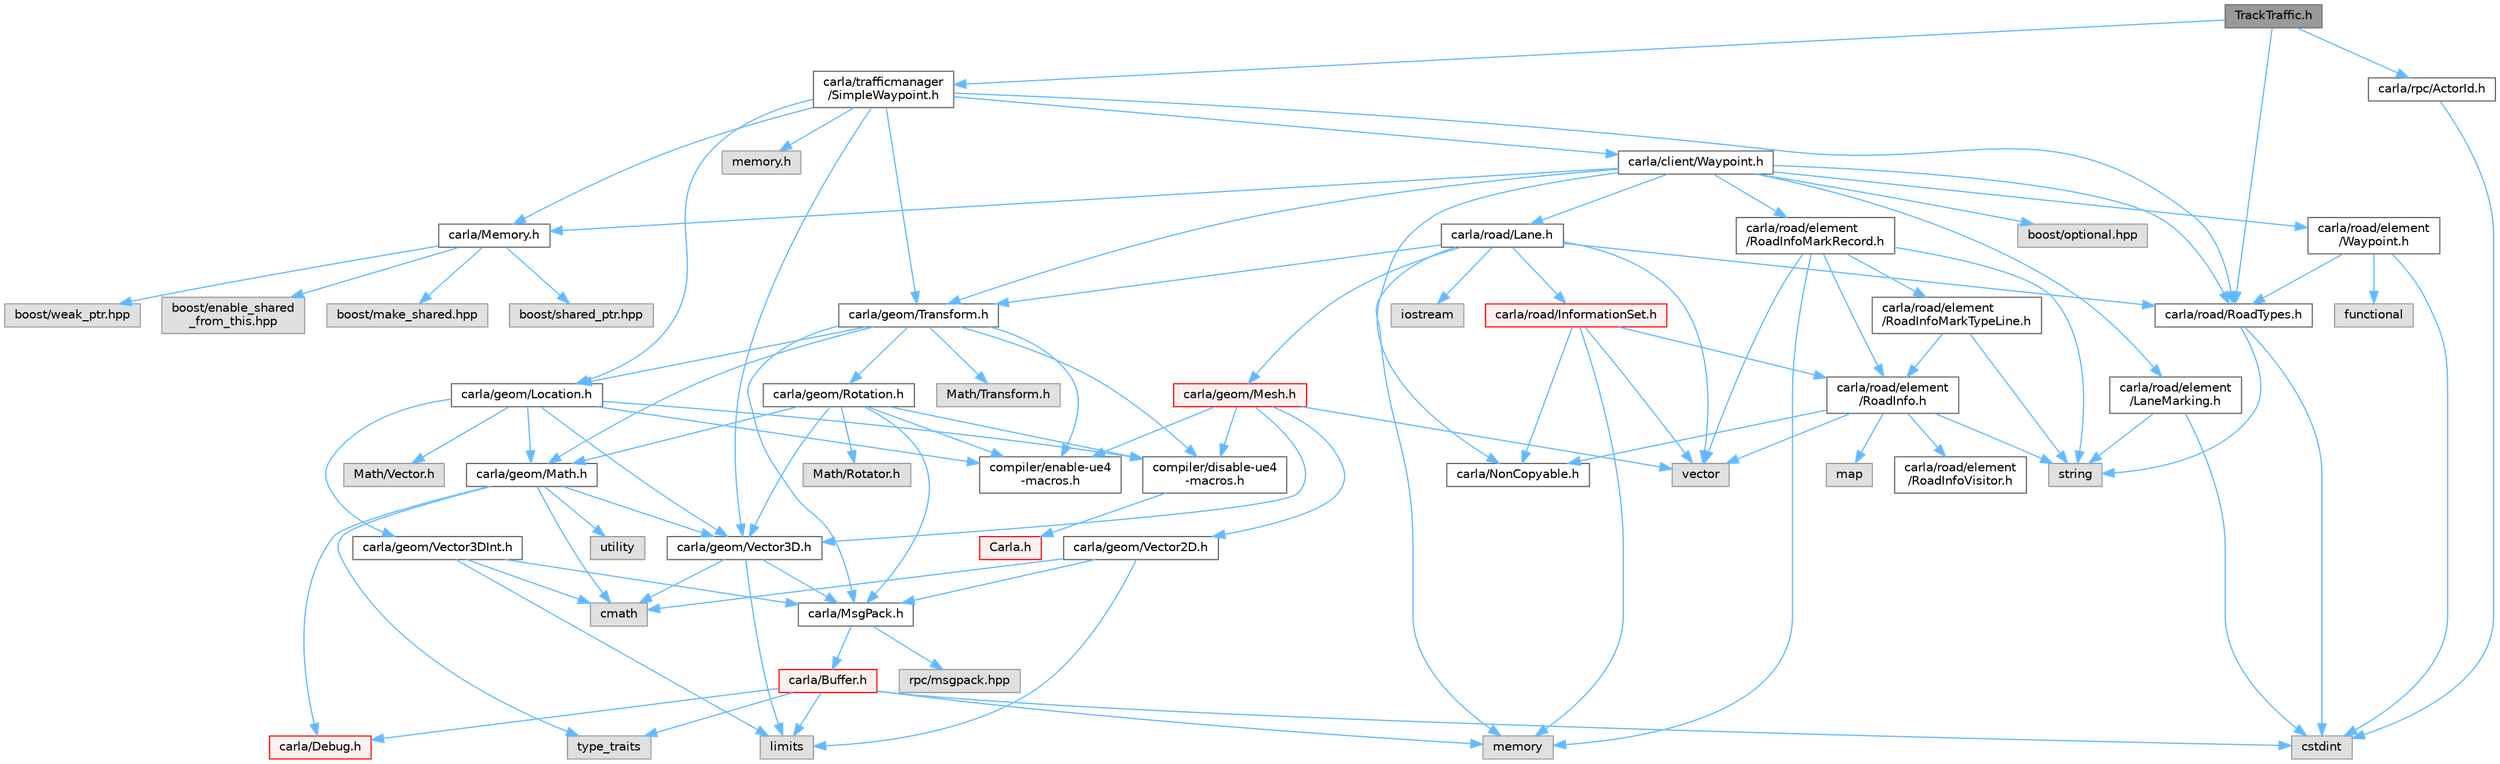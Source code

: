 digraph "TrackTraffic.h"
{
 // INTERACTIVE_SVG=YES
 // LATEX_PDF_SIZE
  bgcolor="transparent";
  edge [fontname=Helvetica,fontsize=10,labelfontname=Helvetica,labelfontsize=10];
  node [fontname=Helvetica,fontsize=10,shape=box,height=0.2,width=0.4];
  Node1 [id="Node000001",label="TrackTraffic.h",height=0.2,width=0.4,color="gray40", fillcolor="grey60", style="filled", fontcolor="black",tooltip=" "];
  Node1 -> Node2 [id="edge1_Node000001_Node000002",color="steelblue1",style="solid",tooltip=" "];
  Node2 [id="Node000002",label="carla/road/RoadTypes.h",height=0.2,width=0.4,color="grey40", fillcolor="white", style="filled",URL="$d6/dbb/RoadTypes_8h.html",tooltip=" "];
  Node2 -> Node3 [id="edge2_Node000002_Node000003",color="steelblue1",style="solid",tooltip=" "];
  Node3 [id="Node000003",label="cstdint",height=0.2,width=0.4,color="grey60", fillcolor="#E0E0E0", style="filled",tooltip=" "];
  Node2 -> Node4 [id="edge3_Node000002_Node000004",color="steelblue1",style="solid",tooltip=" "];
  Node4 [id="Node000004",label="string",height=0.2,width=0.4,color="grey60", fillcolor="#E0E0E0", style="filled",tooltip=" "];
  Node1 -> Node5 [id="edge4_Node000001_Node000005",color="steelblue1",style="solid",tooltip=" "];
  Node5 [id="Node000005",label="carla/rpc/ActorId.h",height=0.2,width=0.4,color="grey40", fillcolor="white", style="filled",URL="$d3/d89/ActorId_8h.html",tooltip=" "];
  Node5 -> Node3 [id="edge5_Node000005_Node000003",color="steelblue1",style="solid",tooltip=" "];
  Node1 -> Node6 [id="edge6_Node000001_Node000006",color="steelblue1",style="solid",tooltip=" "];
  Node6 [id="Node000006",label="carla/trafficmanager\l/SimpleWaypoint.h",height=0.2,width=0.4,color="grey40", fillcolor="white", style="filled",URL="$d7/dd3/SimpleWaypoint_8h.html",tooltip=" "];
  Node6 -> Node7 [id="edge7_Node000006_Node000007",color="steelblue1",style="solid",tooltip=" "];
  Node7 [id="Node000007",label="memory.h",height=0.2,width=0.4,color="grey60", fillcolor="#E0E0E0", style="filled",tooltip=" "];
  Node6 -> Node8 [id="edge8_Node000006_Node000008",color="steelblue1",style="solid",tooltip=" "];
  Node8 [id="Node000008",label="carla/client/Waypoint.h",height=0.2,width=0.4,color="grey40", fillcolor="white", style="filled",URL="$d0/d47/client_2Waypoint_8h.html",tooltip=" "];
  Node8 -> Node9 [id="edge9_Node000008_Node000009",color="steelblue1",style="solid",tooltip=" "];
  Node9 [id="Node000009",label="carla/Memory.h",height=0.2,width=0.4,color="grey40", fillcolor="white", style="filled",URL="$de/d5c/Memory_8h.html",tooltip=" "];
  Node9 -> Node10 [id="edge10_Node000009_Node000010",color="steelblue1",style="solid",tooltip=" "];
  Node10 [id="Node000010",label="boost/enable_shared\l_from_this.hpp",height=0.2,width=0.4,color="grey60", fillcolor="#E0E0E0", style="filled",tooltip=" "];
  Node9 -> Node11 [id="edge11_Node000009_Node000011",color="steelblue1",style="solid",tooltip=" "];
  Node11 [id="Node000011",label="boost/make_shared.hpp",height=0.2,width=0.4,color="grey60", fillcolor="#E0E0E0", style="filled",tooltip=" "];
  Node9 -> Node12 [id="edge12_Node000009_Node000012",color="steelblue1",style="solid",tooltip=" "];
  Node12 [id="Node000012",label="boost/shared_ptr.hpp",height=0.2,width=0.4,color="grey60", fillcolor="#E0E0E0", style="filled",tooltip=" "];
  Node9 -> Node13 [id="edge13_Node000009_Node000013",color="steelblue1",style="solid",tooltip=" "];
  Node13 [id="Node000013",label="boost/weak_ptr.hpp",height=0.2,width=0.4,color="grey60", fillcolor="#E0E0E0", style="filled",tooltip=" "];
  Node8 -> Node14 [id="edge14_Node000008_Node000014",color="steelblue1",style="solid",tooltip=" "];
  Node14 [id="Node000014",label="carla/NonCopyable.h",height=0.2,width=0.4,color="grey40", fillcolor="white", style="filled",URL="$d4/dd8/LibCarla_2source_2carla_2NonCopyable_8h.html",tooltip=" "];
  Node8 -> Node15 [id="edge15_Node000008_Node000015",color="steelblue1",style="solid",tooltip=" "];
  Node15 [id="Node000015",label="carla/geom/Transform.h",height=0.2,width=0.4,color="grey40", fillcolor="white", style="filled",URL="$de/d17/geom_2Transform_8h.html",tooltip=" "];
  Node15 -> Node16 [id="edge16_Node000015_Node000016",color="steelblue1",style="solid",tooltip=" "];
  Node16 [id="Node000016",label="carla/MsgPack.h",height=0.2,width=0.4,color="grey40", fillcolor="white", style="filled",URL="$d9/d6f/MsgPack_8h.html",tooltip=" "];
  Node16 -> Node17 [id="edge17_Node000016_Node000017",color="steelblue1",style="solid",tooltip=" "];
  Node17 [id="Node000017",label="carla/Buffer.h",height=0.2,width=0.4,color="red", fillcolor="#FFF0F0", style="filled",URL="$d2/dda/carla_2Buffer_8h.html",tooltip=" "];
  Node17 -> Node18 [id="edge18_Node000017_Node000018",color="steelblue1",style="solid",tooltip=" "];
  Node18 [id="Node000018",label="carla/Debug.h",height=0.2,width=0.4,color="red", fillcolor="#FFF0F0", style="filled",URL="$d4/deb/Debug_8h.html",tooltip=" "];
  Node17 -> Node3 [id="edge19_Node000017_Node000003",color="steelblue1",style="solid",tooltip=" "];
  Node17 -> Node26 [id="edge20_Node000017_Node000026",color="steelblue1",style="solid",tooltip=" "];
  Node26 [id="Node000026",label="limits",height=0.2,width=0.4,color="grey60", fillcolor="#E0E0E0", style="filled",tooltip=" "];
  Node17 -> Node27 [id="edge21_Node000017_Node000027",color="steelblue1",style="solid",tooltip=" "];
  Node27 [id="Node000027",label="memory",height=0.2,width=0.4,color="grey60", fillcolor="#E0E0E0", style="filled",tooltip=" "];
  Node17 -> Node28 [id="edge22_Node000017_Node000028",color="steelblue1",style="solid",tooltip=" "];
  Node28 [id="Node000028",label="type_traits",height=0.2,width=0.4,color="grey60", fillcolor="#E0E0E0", style="filled",tooltip=" "];
  Node16 -> Node29 [id="edge23_Node000016_Node000029",color="steelblue1",style="solid",tooltip=" "];
  Node29 [id="Node000029",label="rpc/msgpack.hpp",height=0.2,width=0.4,color="grey60", fillcolor="#E0E0E0", style="filled",tooltip=" "];
  Node15 -> Node30 [id="edge24_Node000015_Node000030",color="steelblue1",style="solid",tooltip=" "];
  Node30 [id="Node000030",label="carla/geom/Location.h",height=0.2,width=0.4,color="grey40", fillcolor="white", style="filled",URL="$d9/d8b/geom_2Location_8h.html",tooltip=" "];
  Node30 -> Node31 [id="edge25_Node000030_Node000031",color="steelblue1",style="solid",tooltip=" "];
  Node31 [id="Node000031",label="carla/geom/Vector3D.h",height=0.2,width=0.4,color="grey40", fillcolor="white", style="filled",URL="$de/d70/geom_2Vector3D_8h.html",tooltip=" "];
  Node31 -> Node16 [id="edge26_Node000031_Node000016",color="steelblue1",style="solid",tooltip=" "];
  Node31 -> Node32 [id="edge27_Node000031_Node000032",color="steelblue1",style="solid",tooltip=" "];
  Node32 [id="Node000032",label="cmath",height=0.2,width=0.4,color="grey60", fillcolor="#E0E0E0", style="filled",tooltip=" "];
  Node31 -> Node26 [id="edge28_Node000031_Node000026",color="steelblue1",style="solid",tooltip=" "];
  Node30 -> Node33 [id="edge29_Node000030_Node000033",color="steelblue1",style="solid",tooltip=" "];
  Node33 [id="Node000033",label="carla/geom/Vector3DInt.h",height=0.2,width=0.4,color="grey40", fillcolor="white", style="filled",URL="$d1/da4/Vector3DInt_8h.html",tooltip=" "];
  Node33 -> Node16 [id="edge30_Node000033_Node000016",color="steelblue1",style="solid",tooltip=" "];
  Node33 -> Node32 [id="edge31_Node000033_Node000032",color="steelblue1",style="solid",tooltip=" "];
  Node33 -> Node26 [id="edge32_Node000033_Node000026",color="steelblue1",style="solid",tooltip=" "];
  Node30 -> Node34 [id="edge33_Node000030_Node000034",color="steelblue1",style="solid",tooltip=" "];
  Node34 [id="Node000034",label="carla/geom/Math.h",height=0.2,width=0.4,color="grey40", fillcolor="white", style="filled",URL="$db/d8a/Math_8h.html",tooltip=" "];
  Node34 -> Node18 [id="edge34_Node000034_Node000018",color="steelblue1",style="solid",tooltip=" "];
  Node34 -> Node31 [id="edge35_Node000034_Node000031",color="steelblue1",style="solid",tooltip=" "];
  Node34 -> Node32 [id="edge36_Node000034_Node000032",color="steelblue1",style="solid",tooltip=" "];
  Node34 -> Node28 [id="edge37_Node000034_Node000028",color="steelblue1",style="solid",tooltip=" "];
  Node34 -> Node35 [id="edge38_Node000034_Node000035",color="steelblue1",style="solid",tooltip=" "];
  Node35 [id="Node000035",label="utility",height=0.2,width=0.4,color="grey60", fillcolor="#E0E0E0", style="filled",tooltip=" "];
  Node30 -> Node36 [id="edge39_Node000030_Node000036",color="steelblue1",style="solid",tooltip=" "];
  Node36 [id="Node000036",label="compiler/enable-ue4\l-macros.h",height=0.2,width=0.4,color="grey40", fillcolor="white", style="filled",URL="$d9/da2/enable-ue4-macros_8h.html",tooltip=" "];
  Node30 -> Node37 [id="edge40_Node000030_Node000037",color="steelblue1",style="solid",tooltip=" "];
  Node37 [id="Node000037",label="Math/Vector.h",height=0.2,width=0.4,color="grey60", fillcolor="#E0E0E0", style="filled",tooltip=" "];
  Node30 -> Node38 [id="edge41_Node000030_Node000038",color="steelblue1",style="solid",tooltip=" "];
  Node38 [id="Node000038",label="compiler/disable-ue4\l-macros.h",height=0.2,width=0.4,color="grey40", fillcolor="white", style="filled",URL="$d2/d02/disable-ue4-macros_8h.html",tooltip=" "];
  Node38 -> Node39 [id="edge42_Node000038_Node000039",color="steelblue1",style="solid",tooltip=" "];
  Node39 [id="Node000039",label="Carla.h",height=0.2,width=0.4,color="red", fillcolor="#FFF0F0", style="filled",URL="$d7/d7d/Carla_8h.html",tooltip=" "];
  Node15 -> Node34 [id="edge43_Node000015_Node000034",color="steelblue1",style="solid",tooltip=" "];
  Node15 -> Node43 [id="edge44_Node000015_Node000043",color="steelblue1",style="solid",tooltip=" "];
  Node43 [id="Node000043",label="carla/geom/Rotation.h",height=0.2,width=0.4,color="grey40", fillcolor="white", style="filled",URL="$d0/d8f/Rotation_8h.html",tooltip=" "];
  Node43 -> Node16 [id="edge45_Node000043_Node000016",color="steelblue1",style="solid",tooltip=" "];
  Node43 -> Node34 [id="edge46_Node000043_Node000034",color="steelblue1",style="solid",tooltip=" "];
  Node43 -> Node31 [id="edge47_Node000043_Node000031",color="steelblue1",style="solid",tooltip=" "];
  Node43 -> Node36 [id="edge48_Node000043_Node000036",color="steelblue1",style="solid",tooltip=" "];
  Node43 -> Node44 [id="edge49_Node000043_Node000044",color="steelblue1",style="solid",tooltip=" "];
  Node44 [id="Node000044",label="Math/Rotator.h",height=0.2,width=0.4,color="grey60", fillcolor="#E0E0E0", style="filled",tooltip=" "];
  Node43 -> Node38 [id="edge50_Node000043_Node000038",color="steelblue1",style="solid",tooltip=" "];
  Node15 -> Node36 [id="edge51_Node000015_Node000036",color="steelblue1",style="solid",tooltip=" "];
  Node15 -> Node45 [id="edge52_Node000015_Node000045",color="steelblue1",style="solid",tooltip=" "];
  Node45 [id="Node000045",label="Math/Transform.h",height=0.2,width=0.4,color="grey60", fillcolor="#E0E0E0", style="filled",tooltip=" "];
  Node15 -> Node38 [id="edge53_Node000015_Node000038",color="steelblue1",style="solid",tooltip=" "];
  Node8 -> Node46 [id="edge54_Node000008_Node000046",color="steelblue1",style="solid",tooltip=" "];
  Node46 [id="Node000046",label="carla/road/element\l/LaneMarking.h",height=0.2,width=0.4,color="grey40", fillcolor="white", style="filled",URL="$d5/d4c/LaneMarking_8h.html",tooltip=" "];
  Node46 -> Node3 [id="edge55_Node000046_Node000003",color="steelblue1",style="solid",tooltip=" "];
  Node46 -> Node4 [id="edge56_Node000046_Node000004",color="steelblue1",style="solid",tooltip=" "];
  Node8 -> Node47 [id="edge57_Node000008_Node000047",color="steelblue1",style="solid",tooltip=" "];
  Node47 [id="Node000047",label="carla/road/element\l/RoadInfoMarkRecord.h",height=0.2,width=0.4,color="grey40", fillcolor="white", style="filled",URL="$dd/d32/RoadInfoMarkRecord_8h.html",tooltip=" "];
  Node47 -> Node48 [id="edge58_Node000047_Node000048",color="steelblue1",style="solid",tooltip=" "];
  Node48 [id="Node000048",label="carla/road/element\l/RoadInfo.h",height=0.2,width=0.4,color="grey40", fillcolor="white", style="filled",URL="$de/d3a/RoadInfo_8h.html",tooltip=" "];
  Node48 -> Node49 [id="edge59_Node000048_Node000049",color="steelblue1",style="solid",tooltip=" "];
  Node49 [id="Node000049",label="carla/road/element\l/RoadInfoVisitor.h",height=0.2,width=0.4,color="grey40", fillcolor="white", style="filled",URL="$d6/d67/RoadInfoVisitor_8h.html",tooltip=" "];
  Node48 -> Node14 [id="edge60_Node000048_Node000014",color="steelblue1",style="solid",tooltip=" "];
  Node48 -> Node50 [id="edge61_Node000048_Node000050",color="steelblue1",style="solid",tooltip=" "];
  Node50 [id="Node000050",label="map",height=0.2,width=0.4,color="grey60", fillcolor="#E0E0E0", style="filled",tooltip=" "];
  Node48 -> Node4 [id="edge62_Node000048_Node000004",color="steelblue1",style="solid",tooltip=" "];
  Node48 -> Node51 [id="edge63_Node000048_Node000051",color="steelblue1",style="solid",tooltip=" "];
  Node51 [id="Node000051",label="vector",height=0.2,width=0.4,color="grey60", fillcolor="#E0E0E0", style="filled",tooltip=" "];
  Node47 -> Node52 [id="edge64_Node000047_Node000052",color="steelblue1",style="solid",tooltip=" "];
  Node52 [id="Node000052",label="carla/road/element\l/RoadInfoMarkTypeLine.h",height=0.2,width=0.4,color="grey40", fillcolor="white", style="filled",URL="$da/d4f/RoadInfoMarkTypeLine_8h.html",tooltip=" "];
  Node52 -> Node48 [id="edge65_Node000052_Node000048",color="steelblue1",style="solid",tooltip=" "];
  Node52 -> Node4 [id="edge66_Node000052_Node000004",color="steelblue1",style="solid",tooltip=" "];
  Node47 -> Node4 [id="edge67_Node000047_Node000004",color="steelblue1",style="solid",tooltip=" "];
  Node47 -> Node51 [id="edge68_Node000047_Node000051",color="steelblue1",style="solid",tooltip=" "];
  Node47 -> Node27 [id="edge69_Node000047_Node000027",color="steelblue1",style="solid",tooltip=" "];
  Node8 -> Node53 [id="edge70_Node000008_Node000053",color="steelblue1",style="solid",tooltip=" "];
  Node53 [id="Node000053",label="carla/road/element\l/Waypoint.h",height=0.2,width=0.4,color="grey40", fillcolor="white", style="filled",URL="$d3/dbb/road_2element_2Waypoint_8h.html",tooltip=" "];
  Node53 -> Node2 [id="edge71_Node000053_Node000002",color="steelblue1",style="solid",tooltip=" "];
  Node53 -> Node3 [id="edge72_Node000053_Node000003",color="steelblue1",style="solid",tooltip=" "];
  Node53 -> Node54 [id="edge73_Node000053_Node000054",color="steelblue1",style="solid",tooltip=" "];
  Node54 [id="Node000054",label="functional",height=0.2,width=0.4,color="grey60", fillcolor="#E0E0E0", style="filled",tooltip=" "];
  Node8 -> Node55 [id="edge74_Node000008_Node000055",color="steelblue1",style="solid",tooltip=" "];
  Node55 [id="Node000055",label="carla/road/Lane.h",height=0.2,width=0.4,color="grey40", fillcolor="white", style="filled",URL="$d8/d27/Lane_8h.html",tooltip=" "];
  Node55 -> Node56 [id="edge75_Node000055_Node000056",color="steelblue1",style="solid",tooltip=" "];
  Node56 [id="Node000056",label="carla/geom/Mesh.h",height=0.2,width=0.4,color="red", fillcolor="#FFF0F0", style="filled",URL="$d9/d31/Mesh_8h.html",tooltip=" "];
  Node56 -> Node51 [id="edge76_Node000056_Node000051",color="steelblue1",style="solid",tooltip=" "];
  Node56 -> Node31 [id="edge77_Node000056_Node000031",color="steelblue1",style="solid",tooltip=" "];
  Node56 -> Node57 [id="edge78_Node000056_Node000057",color="steelblue1",style="solid",tooltip=" "];
  Node57 [id="Node000057",label="carla/geom/Vector2D.h",height=0.2,width=0.4,color="grey40", fillcolor="white", style="filled",URL="$d7/d26/geom_2Vector2D_8h.html",tooltip=" "];
  Node57 -> Node16 [id="edge79_Node000057_Node000016",color="steelblue1",style="solid",tooltip=" "];
  Node57 -> Node32 [id="edge80_Node000057_Node000032",color="steelblue1",style="solid",tooltip=" "];
  Node57 -> Node26 [id="edge81_Node000057_Node000026",color="steelblue1",style="solid",tooltip=" "];
  Node56 -> Node36 [id="edge82_Node000056_Node000036",color="steelblue1",style="solid",tooltip=" "];
  Node56 -> Node38 [id="edge83_Node000056_Node000038",color="steelblue1",style="solid",tooltip=" "];
  Node55 -> Node15 [id="edge84_Node000055_Node000015",color="steelblue1",style="solid",tooltip=" "];
  Node55 -> Node60 [id="edge85_Node000055_Node000060",color="steelblue1",style="solid",tooltip=" "];
  Node60 [id="Node000060",label="carla/road/InformationSet.h",height=0.2,width=0.4,color="red", fillcolor="#FFF0F0", style="filled",URL="$d2/d56/InformationSet_8h.html",tooltip=" "];
  Node60 -> Node14 [id="edge86_Node000060_Node000014",color="steelblue1",style="solid",tooltip=" "];
  Node60 -> Node48 [id="edge87_Node000060_Node000048",color="steelblue1",style="solid",tooltip=" "];
  Node60 -> Node51 [id="edge88_Node000060_Node000051",color="steelblue1",style="solid",tooltip=" "];
  Node60 -> Node27 [id="edge89_Node000060_Node000027",color="steelblue1",style="solid",tooltip=" "];
  Node55 -> Node2 [id="edge90_Node000055_Node000002",color="steelblue1",style="solid",tooltip=" "];
  Node55 -> Node51 [id="edge91_Node000055_Node000051",color="steelblue1",style="solid",tooltip=" "];
  Node55 -> Node24 [id="edge92_Node000055_Node000024",color="steelblue1",style="solid",tooltip=" "];
  Node24 [id="Node000024",label="iostream",height=0.2,width=0.4,color="grey60", fillcolor="#E0E0E0", style="filled",tooltip=" "];
  Node55 -> Node27 [id="edge93_Node000055_Node000027",color="steelblue1",style="solid",tooltip=" "];
  Node8 -> Node2 [id="edge94_Node000008_Node000002",color="steelblue1",style="solid",tooltip=" "];
  Node8 -> Node66 [id="edge95_Node000008_Node000066",color="steelblue1",style="solid",tooltip=" "];
  Node66 [id="Node000066",label="boost/optional.hpp",height=0.2,width=0.4,color="grey60", fillcolor="#E0E0E0", style="filled",tooltip=" "];
  Node6 -> Node30 [id="edge96_Node000006_Node000030",color="steelblue1",style="solid",tooltip=" "];
  Node6 -> Node15 [id="edge97_Node000006_Node000015",color="steelblue1",style="solid",tooltip=" "];
  Node6 -> Node31 [id="edge98_Node000006_Node000031",color="steelblue1",style="solid",tooltip=" "];
  Node6 -> Node9 [id="edge99_Node000006_Node000009",color="steelblue1",style="solid",tooltip=" "];
  Node6 -> Node2 [id="edge100_Node000006_Node000002",color="steelblue1",style="solid",tooltip=" "];
}
